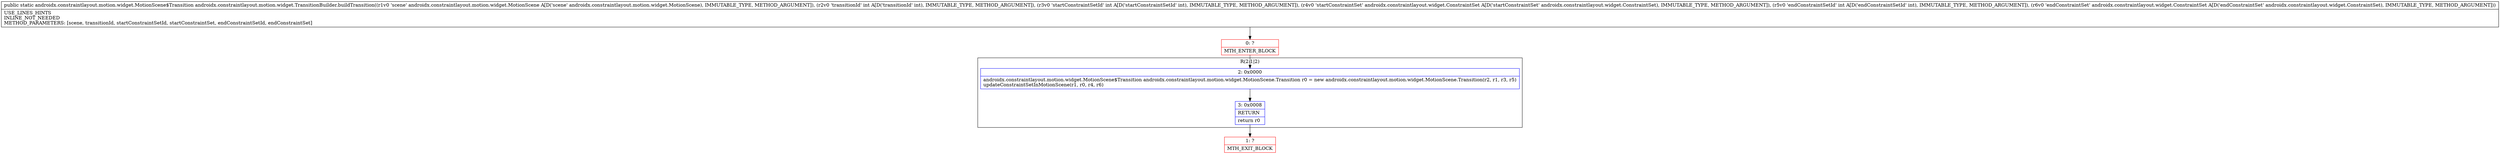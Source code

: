 digraph "CFG forandroidx.constraintlayout.motion.widget.TransitionBuilder.buildTransition(Landroidx\/constraintlayout\/motion\/widget\/MotionScene;IILandroidx\/constraintlayout\/widget\/ConstraintSet;ILandroidx\/constraintlayout\/widget\/ConstraintSet;)Landroidx\/constraintlayout\/motion\/widget\/MotionScene$Transition;" {
subgraph cluster_Region_1383232123 {
label = "R(2:1|2)";
node [shape=record,color=blue];
Node_2 [shape=record,label="{2\:\ 0x0000|androidx.constraintlayout.motion.widget.MotionScene$Transition androidx.constraintlayout.motion.widget.MotionScene.Transition r0 = new androidx.constraintlayout.motion.widget.MotionScene.Transition(r2, r1, r3, r5)\lupdateConstraintSetInMotionScene(r1, r0, r4, r6)\l}"];
Node_3 [shape=record,label="{3\:\ 0x0008|RETURN\l|return r0\l}"];
}
Node_0 [shape=record,color=red,label="{0\:\ ?|MTH_ENTER_BLOCK\l}"];
Node_1 [shape=record,color=red,label="{1\:\ ?|MTH_EXIT_BLOCK\l}"];
MethodNode[shape=record,label="{public static androidx.constraintlayout.motion.widget.MotionScene$Transition androidx.constraintlayout.motion.widget.TransitionBuilder.buildTransition((r1v0 'scene' androidx.constraintlayout.motion.widget.MotionScene A[D('scene' androidx.constraintlayout.motion.widget.MotionScene), IMMUTABLE_TYPE, METHOD_ARGUMENT]), (r2v0 'transitionId' int A[D('transitionId' int), IMMUTABLE_TYPE, METHOD_ARGUMENT]), (r3v0 'startConstraintSetId' int A[D('startConstraintSetId' int), IMMUTABLE_TYPE, METHOD_ARGUMENT]), (r4v0 'startConstraintSet' androidx.constraintlayout.widget.ConstraintSet A[D('startConstraintSet' androidx.constraintlayout.widget.ConstraintSet), IMMUTABLE_TYPE, METHOD_ARGUMENT]), (r5v0 'endConstraintSetId' int A[D('endConstraintSetId' int), IMMUTABLE_TYPE, METHOD_ARGUMENT]), (r6v0 'endConstraintSet' androidx.constraintlayout.widget.ConstraintSet A[D('endConstraintSet' androidx.constraintlayout.widget.ConstraintSet), IMMUTABLE_TYPE, METHOD_ARGUMENT]))  | USE_LINES_HINTS\lINLINE_NOT_NEEDED\lMETHOD_PARAMETERS: [scene, transitionId, startConstraintSetId, startConstraintSet, endConstraintSetId, endConstraintSet]\l}"];
MethodNode -> Node_0;Node_2 -> Node_3;
Node_3 -> Node_1;
Node_0 -> Node_2;
}

